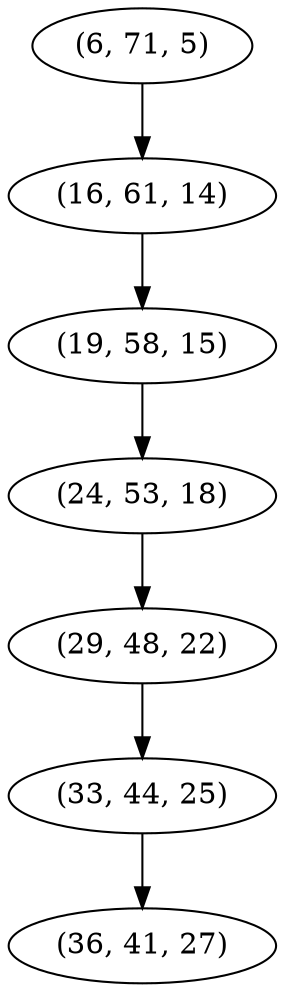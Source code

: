 digraph tree {
    "(6, 71, 5)";
    "(16, 61, 14)";
    "(19, 58, 15)";
    "(24, 53, 18)";
    "(29, 48, 22)";
    "(33, 44, 25)";
    "(36, 41, 27)";
    "(6, 71, 5)" -> "(16, 61, 14)";
    "(16, 61, 14)" -> "(19, 58, 15)";
    "(19, 58, 15)" -> "(24, 53, 18)";
    "(24, 53, 18)" -> "(29, 48, 22)";
    "(29, 48, 22)" -> "(33, 44, 25)";
    "(33, 44, 25)" -> "(36, 41, 27)";
}
